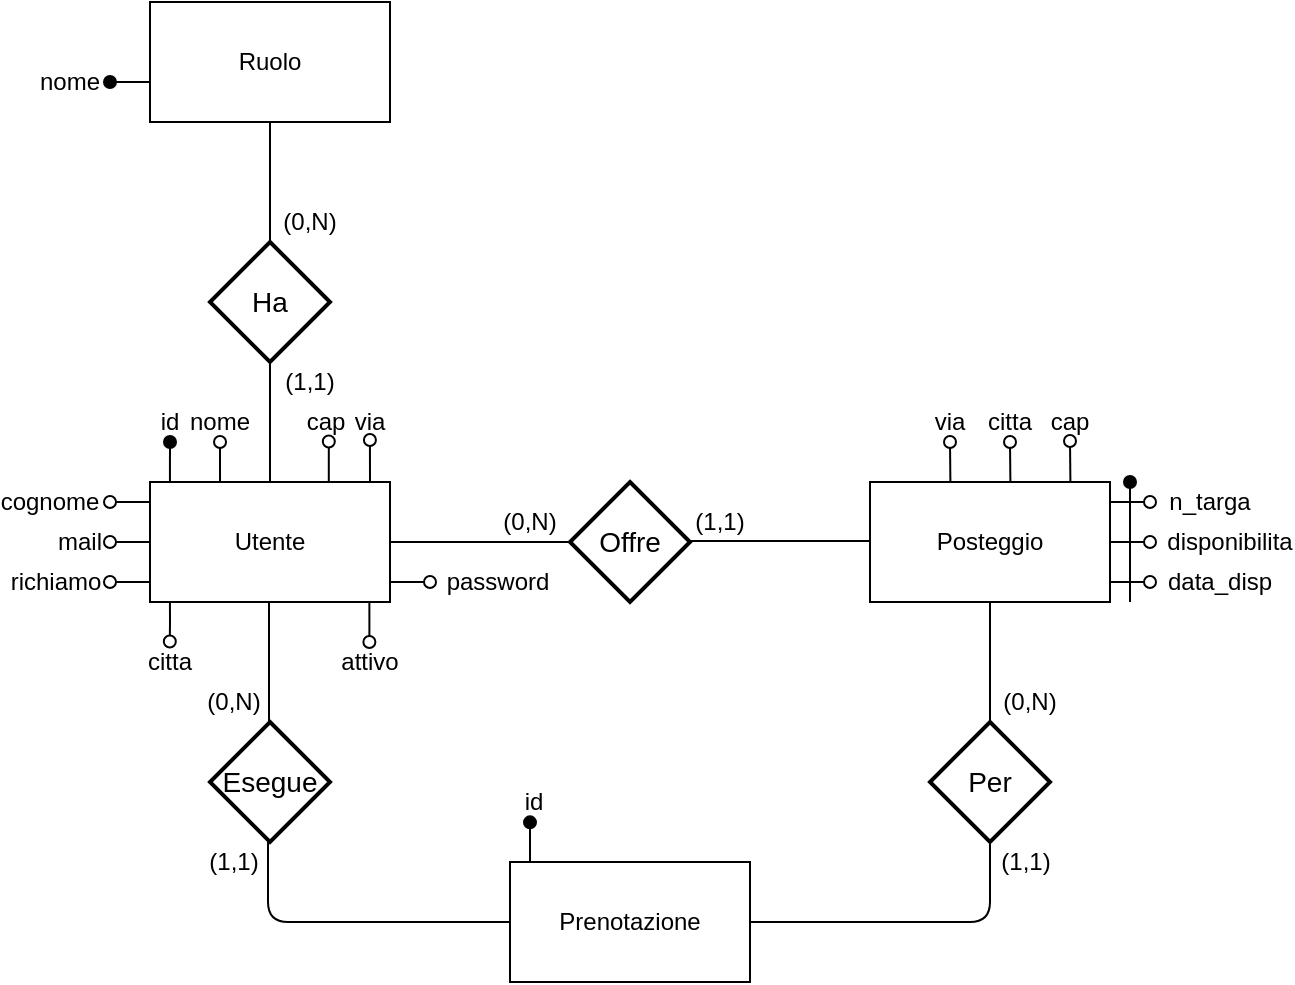 <mxfile version="11.2.8" type="device" pages="1"><diagram id="OtxFRJpUSw5Fz92qrCiP" name="Page-1"><mxGraphModel dx="835" dy="528" grid="1" gridSize="10" guides="1" tooltips="1" connect="0" arrows="0" fold="1" page="1" pageScale="1" pageWidth="827" pageHeight="1169" background="none" math="0" shadow="0"><root><mxCell id="0"/><mxCell id="1" parent="0"/><mxCell id="dlqwCLL4Yib_UBBz8rTe-33" style="edgeStyle=orthogonalEdgeStyle;rounded=0;orthogonalLoop=1;jettySize=auto;html=1;exitX=0.083;exitY=0.002;exitDx=0;exitDy=0;endArrow=oval;endFill=1;exitPerimeter=0;" edge="1" parent="1" source="dlqwCLL4Yib_UBBz8rTe-1"><mxGeometry relative="1" as="geometry"><mxPoint x="250" y="320" as="targetPoint"/><Array as="points"/></mxGeometry></mxCell><mxCell id="dlqwCLL4Yib_UBBz8rTe-1" value="Utente" style="rounded=0;whiteSpace=wrap;html=1;" vertex="1" parent="1"><mxGeometry x="240" y="340" width="120" height="60" as="geometry"/></mxCell><mxCell id="dlqwCLL4Yib_UBBz8rTe-2" value="Offre" style="shape=rhombus;strokeWidth=2;fontSize=17;perimeter=rhombusPerimeter;whiteSpace=wrap;html=1;align=center;fontSize=14;" vertex="1" parent="1"><mxGeometry x="450" y="340" width="60" height="60" as="geometry"/></mxCell><mxCell id="dlqwCLL4Yib_UBBz8rTe-3" value="Posteggio" style="rounded=0;whiteSpace=wrap;html=1;" vertex="1" parent="1"><mxGeometry x="600" y="340" width="120" height="60" as="geometry"/></mxCell><mxCell id="dlqwCLL4Yib_UBBz8rTe-4" value="" style="endArrow=none;html=1;entryX=0;entryY=0.5;entryDx=0;entryDy=0;exitX=1;exitY=0.5;exitDx=0;exitDy=0;" edge="1" parent="1" source="dlqwCLL4Yib_UBBz8rTe-1" target="dlqwCLL4Yib_UBBz8rTe-2"><mxGeometry width="50" height="50" relative="1" as="geometry"><mxPoint x="360" y="395" as="sourcePoint"/><mxPoint x="410" y="345" as="targetPoint"/></mxGeometry></mxCell><mxCell id="dlqwCLL4Yib_UBBz8rTe-5" value="" style="endArrow=none;html=1;entryX=0;entryY=0.5;entryDx=0;entryDy=0;exitX=1;exitY=0.5;exitDx=0;exitDy=0;" edge="1" parent="1"><mxGeometry width="50" height="50" relative="1" as="geometry"><mxPoint x="510" y="369.5" as="sourcePoint"/><mxPoint x="600" y="369.5" as="targetPoint"/></mxGeometry></mxCell><mxCell id="dlqwCLL4Yib_UBBz8rTe-6" value="Prenotazione" style="rounded=0;whiteSpace=wrap;html=1;" vertex="1" parent="1"><mxGeometry x="420" y="530" width="120" height="60" as="geometry"/></mxCell><mxCell id="dlqwCLL4Yib_UBBz8rTe-12" value="Esegue" style="shape=rhombus;strokeWidth=2;fontSize=17;perimeter=rhombusPerimeter;whiteSpace=wrap;html=1;align=center;fontSize=14;" vertex="1" parent="1"><mxGeometry x="270" y="460" width="60" height="60" as="geometry"/></mxCell><mxCell id="dlqwCLL4Yib_UBBz8rTe-14" value="Per" style="shape=rhombus;strokeWidth=2;fontSize=17;perimeter=rhombusPerimeter;whiteSpace=wrap;html=1;align=center;fontSize=14;" vertex="1" parent="1"><mxGeometry x="630" y="460" width="60" height="60" as="geometry"/></mxCell><mxCell id="dlqwCLL4Yib_UBBz8rTe-16" value="" style="endArrow=none;html=1;entryX=0.5;entryY=1;entryDx=0;entryDy=0;" edge="1" parent="1"><mxGeometry width="50" height="50" relative="1" as="geometry"><mxPoint x="660" y="460" as="sourcePoint"/><mxPoint x="660" y="400" as="targetPoint"/></mxGeometry></mxCell><mxCell id="dlqwCLL4Yib_UBBz8rTe-18" value="" style="endArrow=none;html=1;entryX=0.5;entryY=1;entryDx=0;entryDy=0;" edge="1" parent="1"><mxGeometry width="50" height="50" relative="1" as="geometry"><mxPoint x="299.5" y="460" as="sourcePoint"/><mxPoint x="299.5" y="400" as="targetPoint"/></mxGeometry></mxCell><mxCell id="dlqwCLL4Yib_UBBz8rTe-19" value="" style="endArrow=none;html=1;entryX=0.5;entryY=1;entryDx=0;entryDy=0;exitX=0;exitY=0.5;exitDx=0;exitDy=0;" edge="1" parent="1"><mxGeometry width="50" height="50" relative="1" as="geometry"><mxPoint x="420" y="560" as="sourcePoint"/><mxPoint x="299" y="520" as="targetPoint"/><Array as="points"><mxPoint x="299" y="560"/></Array></mxGeometry></mxCell><mxCell id="dlqwCLL4Yib_UBBz8rTe-20" value="" style="endArrow=none;html=1;exitX=1;exitY=0.5;exitDx=0;exitDy=0;" edge="1" parent="1"><mxGeometry width="50" height="50" relative="1" as="geometry"><mxPoint x="540" y="560" as="sourcePoint"/><mxPoint x="660" y="520" as="targetPoint"/><Array as="points"><mxPoint x="660" y="560"/></Array></mxGeometry></mxCell><mxCell id="dlqwCLL4Yib_UBBz8rTe-35" value="id" style="text;html=1;strokeColor=none;fillColor=none;align=center;verticalAlign=middle;whiteSpace=wrap;rounded=0;" vertex="1" parent="1"><mxGeometry x="245" y="300" width="10" height="20" as="geometry"/></mxCell><mxCell id="dlqwCLL4Yib_UBBz8rTe-36" value="nome" style="text;html=1;strokeColor=none;fillColor=none;align=center;verticalAlign=middle;whiteSpace=wrap;rounded=0;" vertex="1" parent="1"><mxGeometry x="270" y="300" width="10" height="20" as="geometry"/></mxCell><mxCell id="dlqwCLL4Yib_UBBz8rTe-37" style="edgeStyle=orthogonalEdgeStyle;rounded=0;orthogonalLoop=1;jettySize=auto;html=1;exitX=0.25;exitY=0;exitDx=0;exitDy=0;endArrow=oval;endFill=0;" edge="1" parent="1"><mxGeometry relative="1" as="geometry"><mxPoint x="275.011" y="319.978" as="targetPoint"/><mxPoint x="275.011" y="339.978" as="sourcePoint"/><Array as="points"><mxPoint x="275" y="330"/><mxPoint x="275" y="330"/></Array></mxGeometry></mxCell><mxCell id="dlqwCLL4Yib_UBBz8rTe-38" value="" style="endArrow=none;html=1;entryX=0.5;entryY=0;entryDx=0;entryDy=0;" edge="1" parent="1" target="dlqwCLL4Yib_UBBz8rTe-1"><mxGeometry width="50" height="50" relative="1" as="geometry"><mxPoint x="300" y="280" as="sourcePoint"/><mxPoint x="325" y="280" as="targetPoint"/></mxGeometry></mxCell><mxCell id="dlqwCLL4Yib_UBBz8rTe-39" value="Ha" style="shape=rhombus;strokeWidth=2;fontSize=17;perimeter=rhombusPerimeter;whiteSpace=wrap;html=1;align=center;fontSize=14;" vertex="1" parent="1"><mxGeometry x="270" y="220" width="60" height="60" as="geometry"/></mxCell><mxCell id="dlqwCLL4Yib_UBBz8rTe-41" value="" style="endArrow=none;html=1;entryX=0.5;entryY=1;entryDx=0;entryDy=0;" edge="1" parent="1"><mxGeometry width="50" height="50" relative="1" as="geometry"><mxPoint x="300" y="220" as="sourcePoint"/><mxPoint x="300" y="160" as="targetPoint"/></mxGeometry></mxCell><mxCell id="dlqwCLL4Yib_UBBz8rTe-43" value="Ruolo" style="rounded=0;whiteSpace=wrap;html=1;" vertex="1" parent="1"><mxGeometry x="240" y="100" width="120" height="60" as="geometry"/></mxCell><mxCell id="dlqwCLL4Yib_UBBz8rTe-49" value="" style="endArrow=oval;html=1;endFill=0;" edge="1" parent="1"><mxGeometry width="50" height="50" relative="1" as="geometry"><mxPoint x="240" y="350" as="sourcePoint"/><mxPoint x="220" y="350" as="targetPoint"/></mxGeometry></mxCell><mxCell id="dlqwCLL4Yib_UBBz8rTe-50" value="cognome" style="text;html=1;strokeColor=none;fillColor=none;align=center;verticalAlign=middle;whiteSpace=wrap;rounded=0;" vertex="1" parent="1"><mxGeometry x="166" y="340" width="48" height="20" as="geometry"/></mxCell><mxCell id="dlqwCLL4Yib_UBBz8rTe-52" value="mail" style="text;html=1;strokeColor=none;fillColor=none;align=center;verticalAlign=middle;whiteSpace=wrap;rounded=0;" vertex="1" parent="1"><mxGeometry x="200" y="360" width="10" height="20" as="geometry"/></mxCell><mxCell id="dlqwCLL4Yib_UBBz8rTe-54" value="via" style="text;html=1;strokeColor=none;fillColor=none;align=center;verticalAlign=middle;whiteSpace=wrap;rounded=0;" vertex="1" parent="1"><mxGeometry x="345" y="300" width="10" height="20" as="geometry"/></mxCell><mxCell id="dlqwCLL4Yib_UBBz8rTe-55" value="" style="endArrow=oval;html=1;endFill=0;" edge="1" parent="1"><mxGeometry width="50" height="50" relative="1" as="geometry"><mxPoint x="240" y="390" as="sourcePoint"/><mxPoint x="220" y="390" as="targetPoint"/></mxGeometry></mxCell><mxCell id="dlqwCLL4Yib_UBBz8rTe-57" style="edgeStyle=orthogonalEdgeStyle;rounded=0;orthogonalLoop=1;jettySize=auto;html=1;endArrow=oval;endFill=0;exitX=0.083;exitY=0.999;exitDx=0;exitDy=0;exitPerimeter=0;" edge="1" parent="1" source="dlqwCLL4Yib_UBBz8rTe-1"><mxGeometry relative="1" as="geometry"><mxPoint x="249.905" y="419.762" as="targetPoint"/><mxPoint x="250" y="400" as="sourcePoint"/><Array as="points"><mxPoint x="250" y="410"/><mxPoint x="250" y="410"/></Array></mxGeometry></mxCell><mxCell id="dlqwCLL4Yib_UBBz8rTe-58" value="citta" style="text;html=1;strokeColor=none;fillColor=none;align=center;verticalAlign=middle;whiteSpace=wrap;rounded=0;" vertex="1" parent="1"><mxGeometry x="238" y="420" width="24" height="20" as="geometry"/></mxCell><mxCell id="dlqwCLL4Yib_UBBz8rTe-61" value="attivo" style="text;html=1;strokeColor=none;fillColor=none;align=center;verticalAlign=middle;whiteSpace=wrap;rounded=0;" vertex="1" parent="1"><mxGeometry x="338" y="420" width="24" height="20" as="geometry"/></mxCell><mxCell id="dlqwCLL4Yib_UBBz8rTe-65" value="richiamo" style="text;html=1;strokeColor=none;fillColor=none;align=center;verticalAlign=middle;whiteSpace=wrap;rounded=0;" vertex="1" parent="1"><mxGeometry x="181" y="380" width="24" height="20" as="geometry"/></mxCell><mxCell id="dlqwCLL4Yib_UBBz8rTe-66" value="" style="endArrow=oval;html=1;endFill=0;" edge="1" parent="1"><mxGeometry width="50" height="50" relative="1" as="geometry"><mxPoint x="240.0" y="370" as="sourcePoint"/><mxPoint x="220.0" y="370" as="targetPoint"/></mxGeometry></mxCell><mxCell id="dlqwCLL4Yib_UBBz8rTe-69" value="" style="endArrow=oval;html=1;endFill=1;" edge="1" parent="1"><mxGeometry width="50" height="50" relative="1" as="geometry"><mxPoint x="240" y="140" as="sourcePoint"/><mxPoint x="220" y="140" as="targetPoint"/></mxGeometry></mxCell><mxCell id="dlqwCLL4Yib_UBBz8rTe-70" value="nome" style="text;html=1;strokeColor=none;fillColor=none;align=center;verticalAlign=middle;whiteSpace=wrap;rounded=0;" vertex="1" parent="1"><mxGeometry x="180" y="130" width="40" height="20" as="geometry"/></mxCell><mxCell id="dlqwCLL4Yib_UBBz8rTe-73" style="edgeStyle=orthogonalEdgeStyle;rounded=0;orthogonalLoop=1;jettySize=auto;html=1;exitX=0.833;exitY=0.001;exitDx=0;exitDy=0;endArrow=oval;endFill=0;exitPerimeter=0;" edge="1" parent="1"><mxGeometry relative="1" as="geometry"><mxPoint x="349.96" y="319.007" as="targetPoint"/><mxPoint x="349.96" y="340.081" as="sourcePoint"/><Array as="points"><mxPoint x="350" y="339"/><mxPoint x="350" y="339"/></Array></mxGeometry></mxCell><mxCell id="dlqwCLL4Yib_UBBz8rTe-74" style="edgeStyle=orthogonalEdgeStyle;rounded=0;orthogonalLoop=1;jettySize=auto;html=1;exitX=0.25;exitY=0;exitDx=0;exitDy=0;endArrow=oval;endFill=0;" edge="1" parent="1"><mxGeometry relative="1" as="geometry"><mxPoint x="329.405" y="319.762" as="targetPoint"/><mxPoint x="329.405" y="339.762" as="sourcePoint"/><Array as="points"><mxPoint x="329.5" y="330"/><mxPoint x="329.5" y="330"/></Array></mxGeometry></mxCell><mxCell id="dlqwCLL4Yib_UBBz8rTe-75" value="cap" style="text;html=1;strokeColor=none;fillColor=none;align=center;verticalAlign=middle;whiteSpace=wrap;rounded=0;" vertex="1" parent="1"><mxGeometry x="323" y="300" width="10" height="20" as="geometry"/></mxCell><mxCell id="dlqwCLL4Yib_UBBz8rTe-79" value="" style="endArrow=oval;html=1;exitX=0.335;exitY=0.005;exitDx=0;exitDy=0;exitPerimeter=0;endFill=0;" edge="1" parent="1" source="dlqwCLL4Yib_UBBz8rTe-3"><mxGeometry width="50" height="50" relative="1" as="geometry"><mxPoint x="620" y="370" as="sourcePoint"/><mxPoint x="640" y="320" as="targetPoint"/></mxGeometry></mxCell><mxCell id="dlqwCLL4Yib_UBBz8rTe-80" value="via" style="text;html=1;strokeColor=none;fillColor=none;align=center;verticalAlign=middle;whiteSpace=wrap;rounded=0;" vertex="1" parent="1"><mxGeometry x="630" y="300" width="20" height="20" as="geometry"/></mxCell><mxCell id="dlqwCLL4Yib_UBBz8rTe-81" value="" style="endArrow=oval;html=1;exitX=0.335;exitY=0.005;exitDx=0;exitDy=0;exitPerimeter=0;endFill=0;" edge="1" parent="1"><mxGeometry width="50" height="50" relative="1" as="geometry"><mxPoint x="670.2" y="340.3" as="sourcePoint"/><mxPoint x="670" y="320" as="targetPoint"/></mxGeometry></mxCell><mxCell id="dlqwCLL4Yib_UBBz8rTe-82" value="citta" style="text;html=1;strokeColor=none;fillColor=none;align=center;verticalAlign=middle;whiteSpace=wrap;rounded=0;" vertex="1" parent="1"><mxGeometry x="660" y="300" width="20" height="20" as="geometry"/></mxCell><mxCell id="dlqwCLL4Yib_UBBz8rTe-83" value="" style="endArrow=oval;html=1;exitX=0.335;exitY=0.005;exitDx=0;exitDy=0;exitPerimeter=0;endFill=0;" edge="1" parent="1"><mxGeometry width="50" height="50" relative="1" as="geometry"><mxPoint x="700.2" y="339.8" as="sourcePoint"/><mxPoint x="700" y="319.5" as="targetPoint"/></mxGeometry></mxCell><mxCell id="dlqwCLL4Yib_UBBz8rTe-84" value="cap" style="text;html=1;strokeColor=none;fillColor=none;align=center;verticalAlign=middle;whiteSpace=wrap;rounded=0;" vertex="1" parent="1"><mxGeometry x="690" y="300" width="20" height="20" as="geometry"/></mxCell><mxCell id="dlqwCLL4Yib_UBBz8rTe-85" value="" style="endArrow=oval;html=1;endFill=0;" edge="1" parent="1"><mxGeometry width="50" height="50" relative="1" as="geometry"><mxPoint x="720" y="350" as="sourcePoint"/><mxPoint x="740" y="350" as="targetPoint"/></mxGeometry></mxCell><mxCell id="dlqwCLL4Yib_UBBz8rTe-86" value="n_targa" style="text;html=1;strokeColor=none;fillColor=none;align=center;verticalAlign=middle;whiteSpace=wrap;rounded=0;" vertex="1" parent="1"><mxGeometry x="750" y="340" width="40" height="20" as="geometry"/></mxCell><mxCell id="dlqwCLL4Yib_UBBz8rTe-87" value="" style="endArrow=oval;html=1;endFill=0;" edge="1" parent="1"><mxGeometry width="50" height="50" relative="1" as="geometry"><mxPoint x="720" y="370" as="sourcePoint"/><mxPoint x="740" y="370" as="targetPoint"/></mxGeometry></mxCell><mxCell id="dlqwCLL4Yib_UBBz8rTe-88" value="disponibilita" style="text;html=1;strokeColor=none;fillColor=none;align=center;verticalAlign=middle;whiteSpace=wrap;rounded=0;" vertex="1" parent="1"><mxGeometry x="750" y="360" width="60" height="20" as="geometry"/></mxCell><mxCell id="dlqwCLL4Yib_UBBz8rTe-90" value="" style="endArrow=oval;html=1;endFill=0;" edge="1" parent="1"><mxGeometry width="50" height="50" relative="1" as="geometry"><mxPoint x="720" y="390" as="sourcePoint"/><mxPoint x="740" y="390" as="targetPoint"/></mxGeometry></mxCell><mxCell id="dlqwCLL4Yib_UBBz8rTe-91" value="data_disp" style="text;html=1;strokeColor=none;fillColor=none;align=center;verticalAlign=middle;whiteSpace=wrap;rounded=0;" vertex="1" parent="1"><mxGeometry x="750" y="380" width="50" height="20" as="geometry"/></mxCell><mxCell id="dlqwCLL4Yib_UBBz8rTe-92" style="edgeStyle=orthogonalEdgeStyle;rounded=0;orthogonalLoop=1;jettySize=auto;html=1;exitX=0.083;exitY=0.002;exitDx=0;exitDy=0;endArrow=oval;endFill=1;exitPerimeter=0;" edge="1" parent="1"><mxGeometry relative="1" as="geometry"><mxPoint x="430" y="510.167" as="targetPoint"/><mxPoint x="430" y="530.167" as="sourcePoint"/><Array as="points"/></mxGeometry></mxCell><mxCell id="dlqwCLL4Yib_UBBz8rTe-95" value="id" style="text;html=1;strokeColor=none;fillColor=none;align=center;verticalAlign=middle;whiteSpace=wrap;rounded=0;" vertex="1" parent="1"><mxGeometry x="420" y="490" width="24" height="20" as="geometry"/></mxCell><mxCell id="dlqwCLL4Yib_UBBz8rTe-100" value="(1,1)" style="text;html=1;strokeColor=none;fillColor=none;align=center;verticalAlign=middle;whiteSpace=wrap;rounded=0;" vertex="1" parent="1"><mxGeometry x="300" y="280" width="40" height="20" as="geometry"/></mxCell><mxCell id="dlqwCLL4Yib_UBBz8rTe-101" value="(0,N)" style="text;html=1;strokeColor=none;fillColor=none;align=center;verticalAlign=middle;whiteSpace=wrap;rounded=0;" vertex="1" parent="1"><mxGeometry x="300" y="200" width="40" height="20" as="geometry"/></mxCell><mxCell id="dlqwCLL4Yib_UBBz8rTe-102" style="edgeStyle=orthogonalEdgeStyle;rounded=0;orthogonalLoop=1;jettySize=auto;html=1;endArrow=oval;endFill=0;exitX=0.083;exitY=0.999;exitDx=0;exitDy=0;exitPerimeter=0;" edge="1" parent="1"><mxGeometry relative="1" as="geometry"><mxPoint x="349.69" y="420.034" as="targetPoint"/><mxPoint x="349.69" y="400.034" as="sourcePoint"/><Array as="points"><mxPoint x="350" y="410"/><mxPoint x="350" y="410"/></Array></mxGeometry></mxCell><mxCell id="dlqwCLL4Yib_UBBz8rTe-103" value="(0,N)" style="text;html=1;strokeColor=none;fillColor=none;align=center;verticalAlign=middle;whiteSpace=wrap;rounded=0;" vertex="1" parent="1"><mxGeometry x="410" y="350" width="40" height="20" as="geometry"/></mxCell><mxCell id="dlqwCLL4Yib_UBBz8rTe-104" value="(1,1)" style="text;html=1;strokeColor=none;fillColor=none;align=center;verticalAlign=middle;whiteSpace=wrap;rounded=0;" vertex="1" parent="1"><mxGeometry x="510" y="350" width="30" height="20" as="geometry"/></mxCell><mxCell id="dlqwCLL4Yib_UBBz8rTe-105" value="(0,N)" style="text;html=1;strokeColor=none;fillColor=none;align=center;verticalAlign=middle;whiteSpace=wrap;rounded=0;" vertex="1" parent="1"><mxGeometry x="262" y="440" width="40" height="20" as="geometry"/></mxCell><mxCell id="dlqwCLL4Yib_UBBz8rTe-106" value="(1,1)" style="text;html=1;strokeColor=none;fillColor=none;align=center;verticalAlign=middle;whiteSpace=wrap;rounded=0;" vertex="1" parent="1"><mxGeometry x="267" y="520" width="30" height="20" as="geometry"/></mxCell><mxCell id="dlqwCLL4Yib_UBBz8rTe-110" value="" style="endArrow=oval;html=1;endFill=0;" edge="1" parent="1"><mxGeometry width="50" height="50" relative="1" as="geometry"><mxPoint x="360" y="390" as="sourcePoint"/><mxPoint x="380" y="390" as="targetPoint"/></mxGeometry></mxCell><mxCell id="dlqwCLL4Yib_UBBz8rTe-111" value="password" style="text;html=1;strokeColor=none;fillColor=none;align=center;verticalAlign=middle;whiteSpace=wrap;rounded=0;" vertex="1" parent="1"><mxGeometry x="385.5" y="380" width="56" height="20" as="geometry"/></mxCell><mxCell id="dlqwCLL4Yib_UBBz8rTe-112" value="" style="endArrow=oval;html=1;endFill=1;" edge="1" parent="1"><mxGeometry width="50" height="50" relative="1" as="geometry"><mxPoint x="730" y="400" as="sourcePoint"/><mxPoint x="730" y="340" as="targetPoint"/></mxGeometry></mxCell><mxCell id="dlqwCLL4Yib_UBBz8rTe-113" value="(0,N)" style="text;html=1;strokeColor=none;fillColor=none;align=center;verticalAlign=middle;whiteSpace=wrap;rounded=0;" vertex="1" parent="1"><mxGeometry x="660" y="440" width="40" height="20" as="geometry"/></mxCell><mxCell id="dlqwCLL4Yib_UBBz8rTe-114" value="(1,1)" style="text;html=1;strokeColor=none;fillColor=none;align=center;verticalAlign=middle;whiteSpace=wrap;rounded=0;" vertex="1" parent="1"><mxGeometry x="663" y="520" width="30" height="20" as="geometry"/></mxCell></root></mxGraphModel></diagram></mxfile>